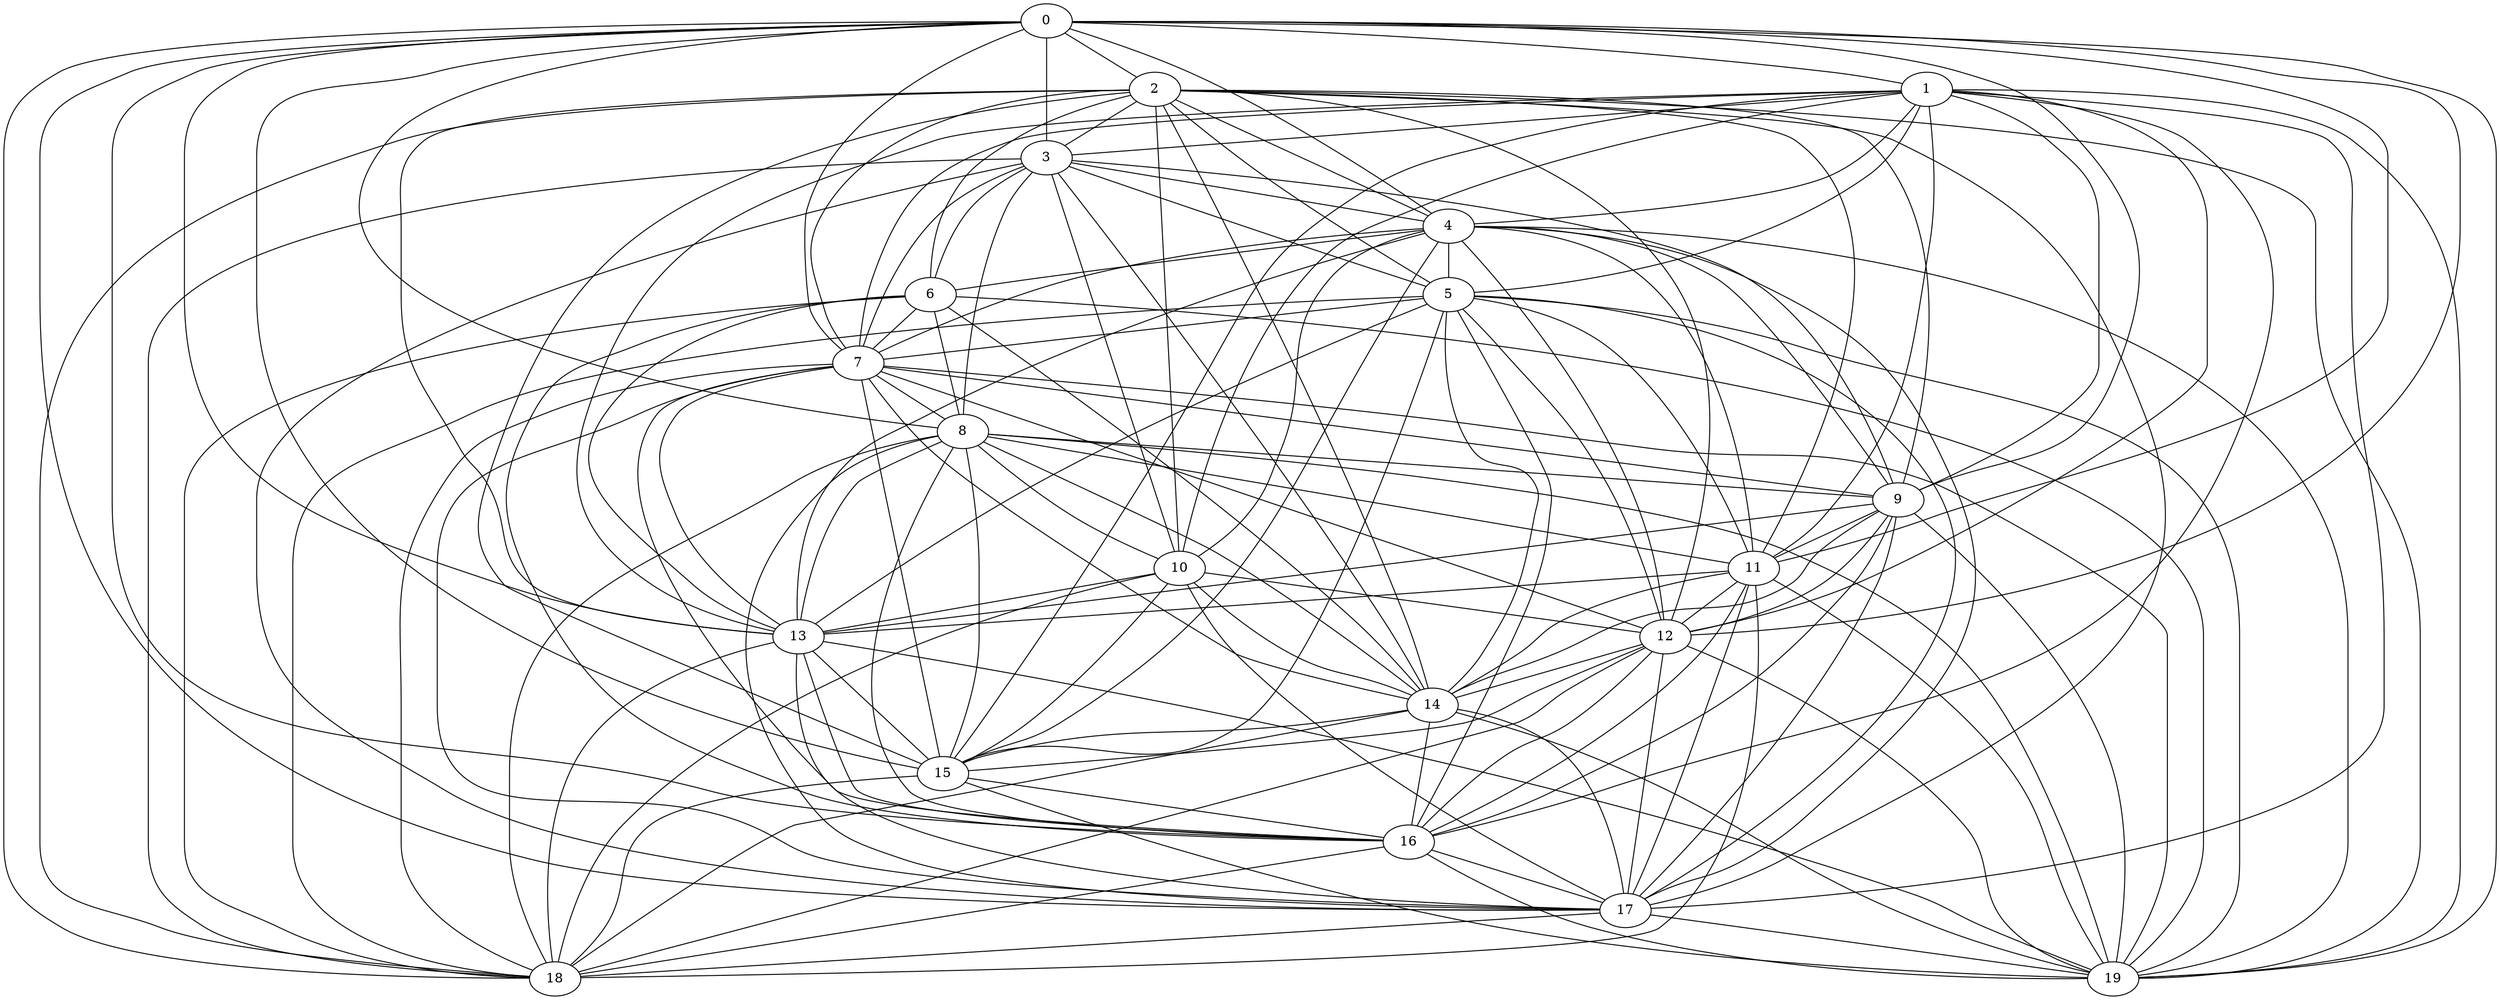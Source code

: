 graph ham_graph1 {
      0 -- 1 ;
      0 -- 2 ;
      0 -- 3 ;
      0 -- 4 ;
      0 -- 7 ;
      0 -- 8 ;
      0 -- 9 ;
      0 -- 11 ;
      0 -- 12 ;
      0 -- 13 ;
      0 -- 15 ;
      0 -- 16 ;
      0 -- 17 ;
      0 -- 18 ;
      0 -- 19 ;
      1 -- 3 ;
      1 -- 4 ;
      1 -- 5 ;
      1 -- 7 ;
      1 -- 9 ;
      1 -- 10 ;
      1 -- 11 ;
      1 -- 12 ;
      1 -- 13 ;
      1 -- 15 ;
      1 -- 16 ;
      1 -- 17 ;
      1 -- 19 ;
      2 -- 3 ;
      2 -- 4 ;
      2 -- 5 ;
      2 -- 6 ;
      2 -- 7 ;
      2 -- 9 ;
      2 -- 10 ;
      2 -- 11 ;
      2 -- 12 ;
      2 -- 13 ;
      2 -- 14 ;
      2 -- 15 ;
      2 -- 17 ;
      2 -- 18 ;
      2 -- 19 ;
      3 -- 4 ;
      3 -- 5 ;
      3 -- 6 ;
      3 -- 7 ;
      3 -- 8 ;
      3 -- 9 ;
      3 -- 10 ;
      3 -- 14 ;
      3 -- 17 ;
      3 -- 18 ;
      4 -- 5 ;
      4 -- 6 ;
      4 -- 7 ;
      4 -- 9 ;
      4 -- 10 ;
      4 -- 11 ;
      4 -- 12 ;
      4 -- 13 ;
      4 -- 15 ;
      4 -- 17 ;
      4 -- 19 ;
      5 -- 7 ;
      5 -- 11 ;
      5 -- 12 ;
      5 -- 13 ;
      5 -- 14 ;
      5 -- 15 ;
      5 -- 16 ;
      5 -- 17 ;
      5 -- 18 ;
      5 -- 19 ;
      6 -- 7 ;
      6 -- 8 ;
      6 -- 13 ;
      6 -- 14 ;
      6 -- 16 ;
      6 -- 18 ;
      6 -- 19 ;
      7 -- 8 ;
      7 -- 9 ;
      7 -- 12 ;
      7 -- 13 ;
      7 -- 14 ;
      7 -- 15 ;
      7 -- 16 ;
      7 -- 17 ;
      7 -- 18 ;
      7 -- 19 ;
      8 -- 9 ;
      8 -- 10 ;
      8 -- 11 ;
      8 -- 13 ;
      8 -- 14 ;
      8 -- 15 ;
      8 -- 16 ;
      8 -- 17 ;
      8 -- 18 ;
      8 -- 19 ;
      9 -- 11 ;
      9 -- 12 ;
      9 -- 13 ;
      9 -- 14 ;
      9 -- 16 ;
      9 -- 17 ;
      9 -- 19 ;
      10 -- 12 ;
      10 -- 13 ;
      10 -- 14 ;
      10 -- 15 ;
      10 -- 17 ;
      10 -- 18 ;
      11 -- 12 ;
      11 -- 13 ;
      11 -- 14 ;
      11 -- 16 ;
      11 -- 17 ;
      11 -- 18 ;
      11 -- 19 ;
      12 -- 14 ;
      12 -- 15 ;
      12 -- 16 ;
      12 -- 17 ;
      12 -- 18 ;
      12 -- 19 ;
      13 -- 15 ;
      13 -- 16 ;
      13 -- 17 ;
      13 -- 18 ;
      13 -- 19 ;
      14 -- 15 ;
      14 -- 16 ;
      14 -- 17 ;
      14 -- 18 ;
      14 -- 19 ;
      15 -- 16 ;
      15 -- 18 ;
      15 -- 19 ;
      16 -- 17 ;
      16 -- 18 ;
      16 -- 19 ;
      17 -- 18 ;
      17 -- 19 ;
      18 ;
      19 
}
